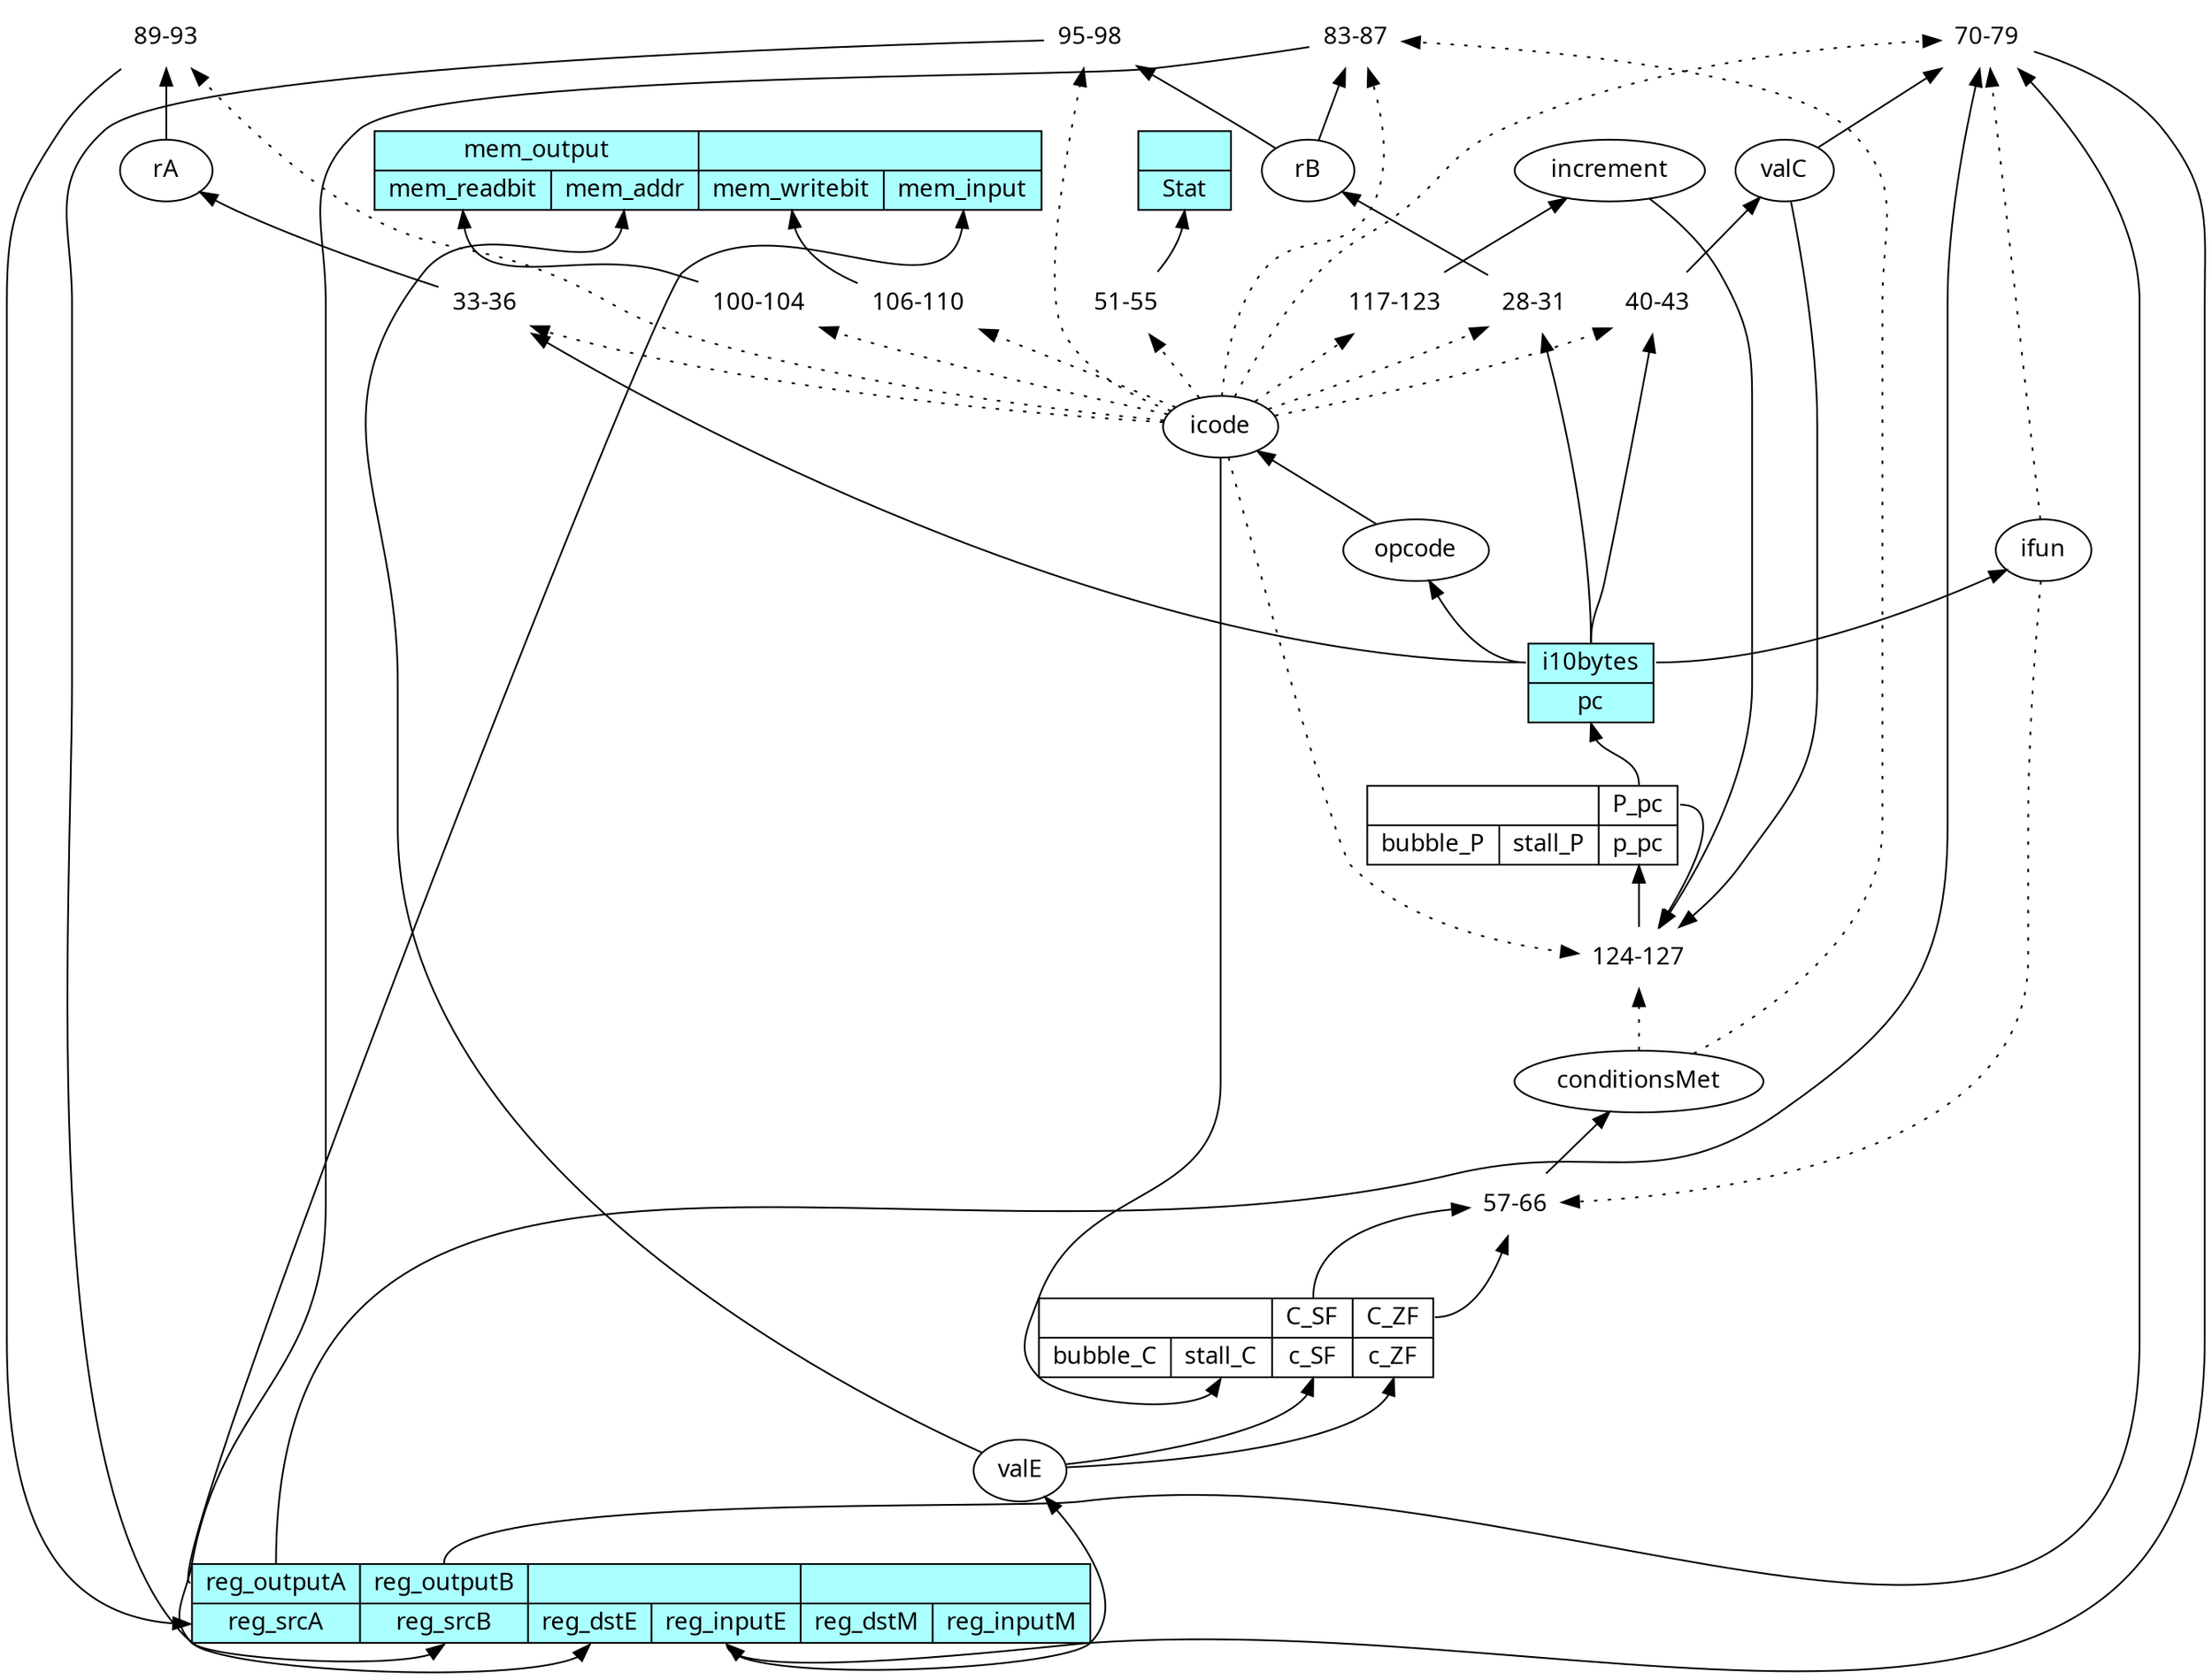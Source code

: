 digraph seqlab { // auto-generated HCL2 visualization via graphviz
    node [ fontname="sans-serif" ];
    rankdir=BT;
    ///////////////////////// builtin components ////////////////////////

    _regfile [shape="record" label="{<reg_outputA>reg_outputA|<reg_srcA>reg_srcA}|{<reg_outputB>reg_outputB|<reg_srcB>reg_srcB}|{|{<reg_dstE>reg_dstE|<reg_inputE>reg_inputE}}|{|{<reg_dstM>reg_dstM|<reg_inputM>reg_inputM}}" style="filled" fillcolor="#aaffff"];
    _datamem [shape="record" label="{<mem_output>mem_output|{<mem_readbit>mem_readbit|<mem_addr>mem_addr}}|{|{<mem_writebit>mem_writebit|<mem_input>mem_input}}" style="filled" fillcolor="#aaffff"];
    _instmem [shape="record" label="{<i10bytes>i10bytes|<pc>pc}" style="filled" fillcolor="#aaffff"];
    _status [shape="record" label="{|<Stat>Stat}" style="filled" fillcolor="#aaffff"];

    //////////////////////////// user code //////////////////////////////

_reg_P [shape="record" label="{|{<bubble_P>bubble_P|<stall_P>stall_P}}|{<P_pc>P_pc|<p_pc>p_pc}"];
_reg_C [shape="record" label="{|{<bubble_C>bubble_C|<stall_C>stall_C}}|{<C_SF>C_SF|<c_SF>c_SF}|{<C_ZF>C_ZF|<c_ZF>c_ZF}"];
    _reg_P:P_pc -> _instmem:pc;
    icode -> _reg_C:stall_C;
    valE -> _reg_C:c_ZF;
    valE -> _reg_C:c_SF;
    _instmem:i10bytes -> opcode;
    _instmem:i10bytes -> ifun;
    opcode -> icode;
    _op_rB [shape="none" label="28-31"];
    _op_rB -> rB;
    _instmem:i10bytes -> _op_rB;
    icode -> _op_rB [style=dotted];
    _op_rA [shape="none" label="33-36"];
    _op_rA -> rA;
    _instmem:i10bytes -> _op_rA;
    icode -> _op_rA [style=dotted];
    _op_valC [shape="none" label="40-43"];
    _op_valC -> valC;
    _instmem:i10bytes -> _op_valC;
    icode -> _op_valC [style=dotted];
    _op_Stat [shape="none" label="51-55"];
    _op_Stat -> _status:Stat;
    icode -> _op_Stat [style=dotted];
    _op_conditionsMet [shape="none" label="57-66"];
    _op_conditionsMet -> conditionsMet;
    _reg_C:C_SF -> _op_conditionsMet;
    _reg_C:C_ZF -> _op_conditionsMet;
    ifun -> _op_conditionsMet [style=dotted];
    _op_reg_inputE [shape="none" label="70-79"];
    _op_reg_inputE -> _regfile:reg_inputE;
    valC -> _op_reg_inputE;
    _regfile:reg_outputA -> _op_reg_inputE;
    _regfile:reg_outputB -> _op_reg_inputE;
    icode -> _op_reg_inputE [style=dotted];
    ifun -> _op_reg_inputE [style=dotted];
    _regfile:reg_inputE -> valE;
    _op_reg_dstE [shape="none" label="83-87"];
    _op_reg_dstE -> _regfile:reg_dstE;
    rB -> _op_reg_dstE;
    conditionsMet -> _op_reg_dstE [style=dotted];
    icode -> _op_reg_dstE [style=dotted];
    _op_reg_srcA [shape="none" label="89-93"];
    _op_reg_srcA -> _regfile:reg_srcA;
    rA -> _op_reg_srcA;
    icode -> _op_reg_srcA [style=dotted];
    _op_reg_srcB [shape="none" label="95-98"];
    _op_reg_srcB -> _regfile:reg_srcB;
    rB -> _op_reg_srcB;
    icode -> _op_reg_srcB [style=dotted];
    _op_mem_readbit [shape="none" label="100-104"];
    _op_mem_readbit -> _datamem:mem_readbit;
    icode -> _op_mem_readbit [style=dotted];
    _op_mem_writebit [shape="none" label="106-110"];
    _op_mem_writebit -> _datamem:mem_writebit;
    icode -> _op_mem_writebit [style=dotted];
    _regfile:reg_outputA -> _datamem:mem_input;
    valE -> _datamem:mem_addr;
    _op_increment [shape="none" label="117-123"];
    _op_increment -> increment;
    icode -> _op_increment [style=dotted];
    _op_p_pc [shape="none" label="124-127"];
    _op_p_pc -> _reg_P:p_pc;
    valC -> _op_p_pc;
    _reg_P:P_pc -> _op_p_pc;
    increment -> _op_p_pc;
    icode -> _op_p_pc [style=dotted];
    conditionsMet -> _op_p_pc [style=dotted];

}